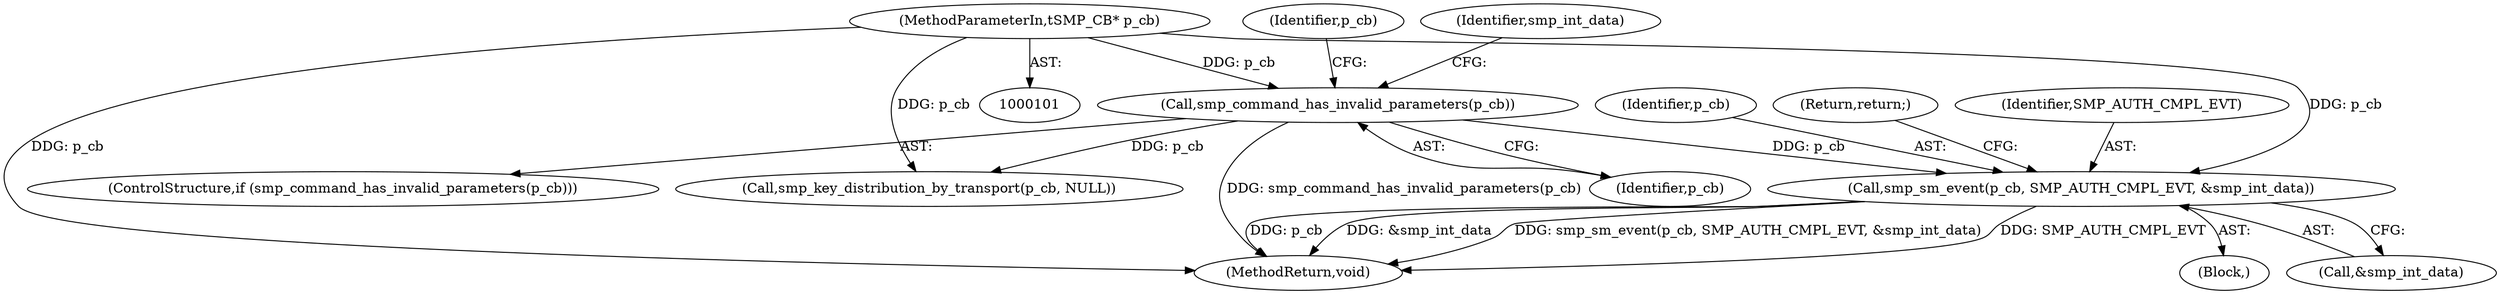 digraph "0_Android_6e4b8e505173f803a5fc05abc09f64eef89dc308_0@pointer" {
"1000127" [label="(Call,smp_sm_event(p_cb, SMP_AUTH_CMPL_EVT, &smp_int_data))"];
"1000115" [label="(Call,smp_command_has_invalid_parameters(p_cb))"];
"1000102" [label="(MethodParameterIn,tSMP_CB* p_cb)"];
"1000128" [label="(Identifier,p_cb)"];
"1000114" [label="(ControlStructure,if (smp_command_has_invalid_parameters(p_cb)))"];
"1000142" [label="(MethodReturn,void)"];
"1000102" [label="(MethodParameterIn,tSMP_CB* p_cb)"];
"1000132" [label="(Return,return;)"];
"1000117" [label="(Block,)"];
"1000129" [label="(Identifier,SMP_AUTH_CMPL_EVT)"];
"1000135" [label="(Identifier,p_cb)"];
"1000121" [label="(Identifier,smp_int_data)"];
"1000130" [label="(Call,&smp_int_data)"];
"1000139" [label="(Call,smp_key_distribution_by_transport(p_cb, NULL))"];
"1000115" [label="(Call,smp_command_has_invalid_parameters(p_cb))"];
"1000127" [label="(Call,smp_sm_event(p_cb, SMP_AUTH_CMPL_EVT, &smp_int_data))"];
"1000116" [label="(Identifier,p_cb)"];
"1000127" -> "1000117"  [label="AST: "];
"1000127" -> "1000130"  [label="CFG: "];
"1000128" -> "1000127"  [label="AST: "];
"1000129" -> "1000127"  [label="AST: "];
"1000130" -> "1000127"  [label="AST: "];
"1000132" -> "1000127"  [label="CFG: "];
"1000127" -> "1000142"  [label="DDG: &smp_int_data"];
"1000127" -> "1000142"  [label="DDG: smp_sm_event(p_cb, SMP_AUTH_CMPL_EVT, &smp_int_data)"];
"1000127" -> "1000142"  [label="DDG: SMP_AUTH_CMPL_EVT"];
"1000127" -> "1000142"  [label="DDG: p_cb"];
"1000115" -> "1000127"  [label="DDG: p_cb"];
"1000102" -> "1000127"  [label="DDG: p_cb"];
"1000115" -> "1000114"  [label="AST: "];
"1000115" -> "1000116"  [label="CFG: "];
"1000116" -> "1000115"  [label="AST: "];
"1000121" -> "1000115"  [label="CFG: "];
"1000135" -> "1000115"  [label="CFG: "];
"1000115" -> "1000142"  [label="DDG: smp_command_has_invalid_parameters(p_cb)"];
"1000102" -> "1000115"  [label="DDG: p_cb"];
"1000115" -> "1000139"  [label="DDG: p_cb"];
"1000102" -> "1000101"  [label="AST: "];
"1000102" -> "1000142"  [label="DDG: p_cb"];
"1000102" -> "1000139"  [label="DDG: p_cb"];
}
